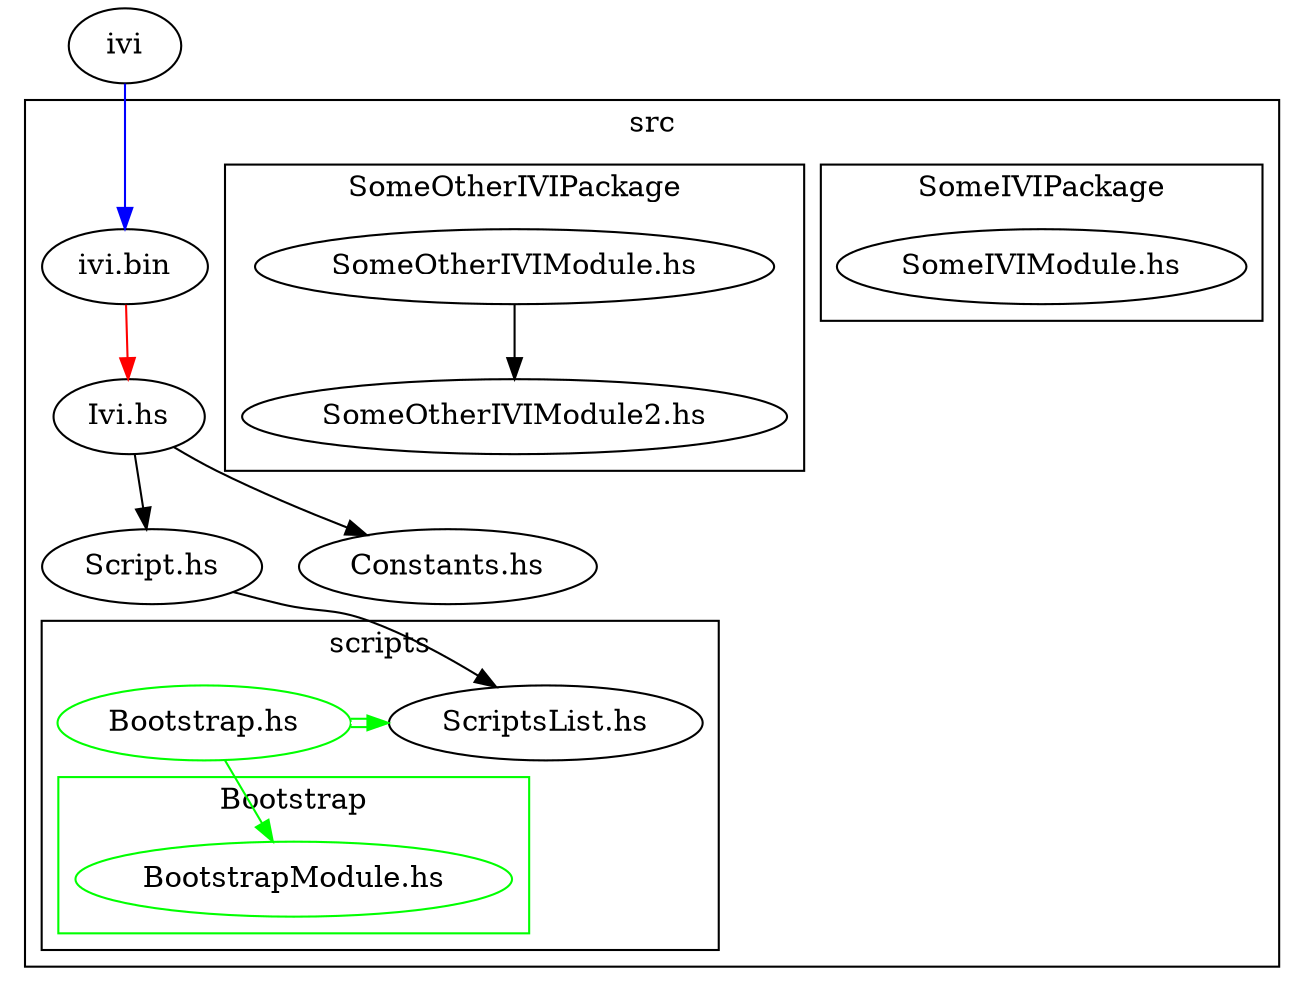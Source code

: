 digraph G {
    ivilink [label="ivi"];

    subgraph cluster_src {
        label = "src";
        
        ivibin [label="ivi.bin"];
        
        ivihs [label="Ivi.hs"];
        scripths [label="Script.hs"];
        constantshs [label="Constants.hs"];

        {rank=same scripths constantshs};

        ivihs -> scripths;
        ivihs -> constantshs;

        subgraph cluster_src_scripts {
            label = "scripts";
            scriptslisths [label="ScriptsList.hs"];

            bootstraphs [label="Bootstrap.hs", color="green"];
            bootstraphs -> scriptslisths [color="green:white:green"];           

            {rank=same scriptslisths bootstraphs};

            subgraph cluster_scr_scripts_bootstrap {
                label = "Bootstrap";
                color = "green";

                bootstrapmodulehs [label="BootstrapModule.hs",color="green"];
            }
            bootstraphs -> bootstrapmodulehs[color="green"];
            
        }
        

        scripths -> scriptslisths;
    
        subgraph cluster_src_ivipackage {
            label = "SomeIVIPackage";
            ivimodule [label="SomeIVIModule.hs"];
        }
        subgraph cluster_src_otherivipackage {
            label = "SomeOtherIVIPackage";
            otherivimodule [label="SomeOtherIVIModule.hs"];
            otherivimodule2 [label="SomeOtherIVIModule2.hs"];
            otherivimodule -> otherivimodule2;
        }
    }
    ivilink ->ivibin [color="blue"];
    ivibin -> ivihs [color="red"];
}
